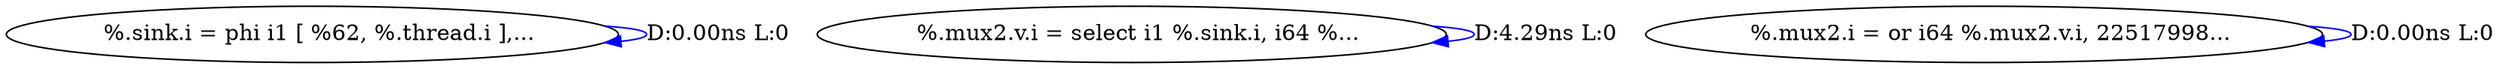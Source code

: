 digraph {
Node0x3339c40[label="  %.sink.i = phi i1 [ %62, %.thread.i ],..."];
Node0x3339c40 -> Node0x3339c40[label="D:0.00ns L:0",color=blue];
Node0x3339d20[label="  %.mux2.v.i = select i1 %.sink.i, i64 %..."];
Node0x3339d20 -> Node0x3339d20[label="D:4.29ns L:0",color=blue];
Node0x3339e70[label="  %.mux2.i = or i64 %.mux2.v.i, 22517998..."];
Node0x3339e70 -> Node0x3339e70[label="D:0.00ns L:0",color=blue];
}
